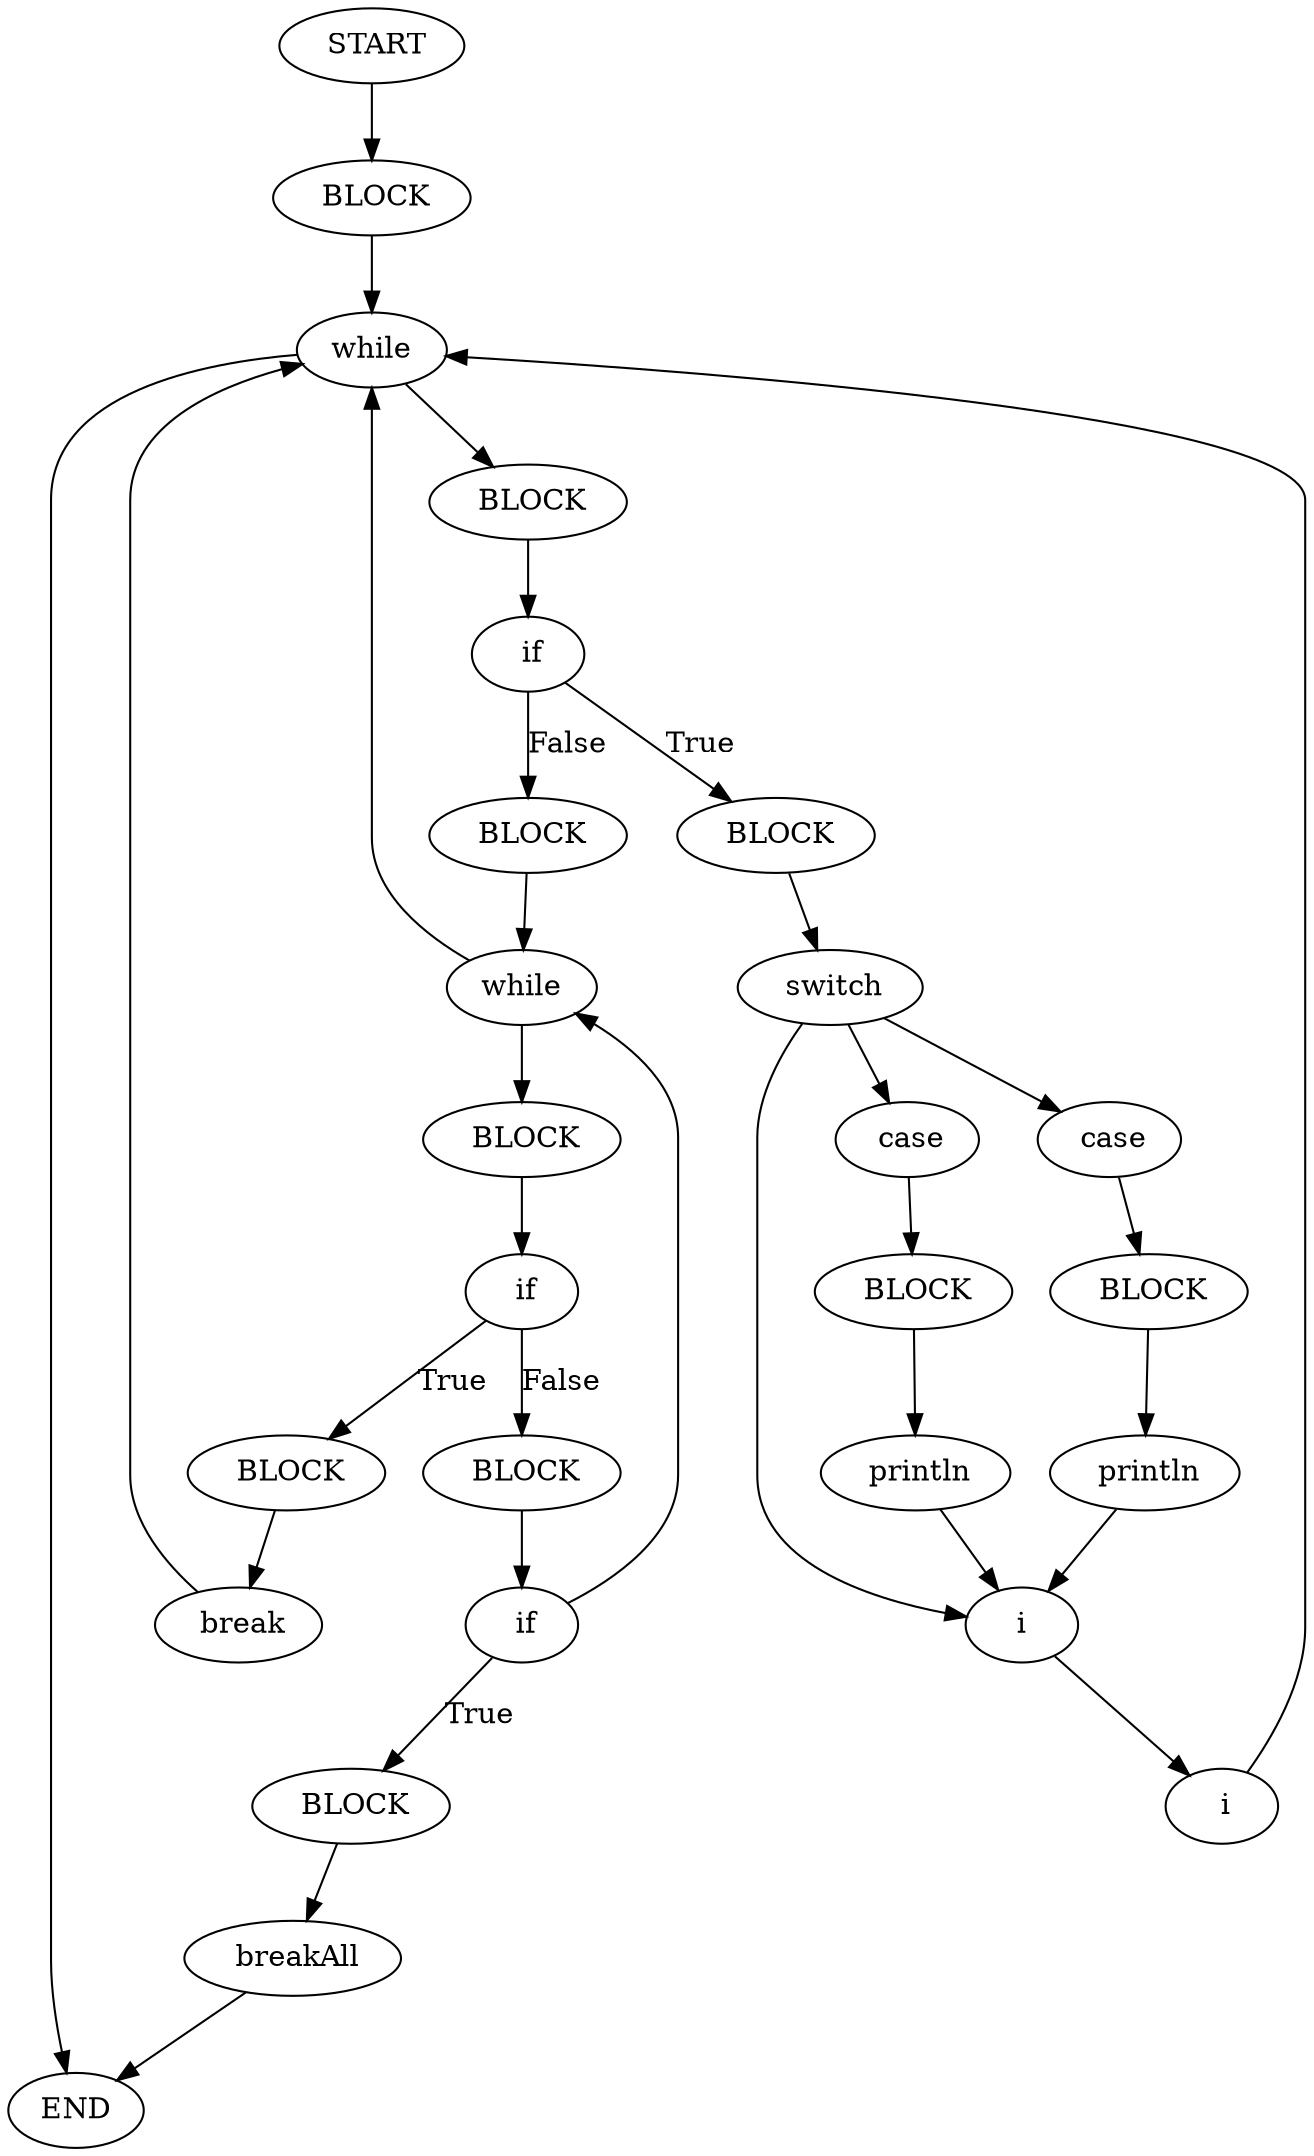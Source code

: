 digraph testGraph {
2[label=" START"]
5[label="BLOCK"]
2 -> 5[color=black]
5[label=" BLOCK"]
6[label="while"]
5 -> 6[color=black]
6[label=" while"]
3[label="END"]
6 -> 3[color=black]
8[label="BLOCK"]
6 -> 8[color=black]
3[label=" END"]
8[label=" BLOCK"]
9[label="if"]
8 -> 9[color=black]
9[label=" if"]
10[label="BLOCK"]
9 -> 10[label="True",color=black]
11[label="BLOCK"]
9 -> 11[label="False",color=black]
10[label=" BLOCK"]
17[label="switch"]
10 -> 17[color=black]
11[label=" BLOCK"]
38[label="while"]
11 -> 38[color=black]
17[label=" switch"]
19[label="case"]
17 -> 19[color=black]
26[label="case"]
17 -> 26[color=black]
34[label="i"]
17 -> 34[color=black]
38[label=" while"]
6[label="while"]
38 -> 6[color=black]
42[label="BLOCK"]
38 -> 42[color=black]
19[label=" case"]
21[label="BLOCK"]
19 -> 21[color=black]
26[label=" case"]
28[label="BLOCK"]
26 -> 28[color=black]
34[label=" i"]
36[label="i"]
34 -> 36[color=black]
42[label=" BLOCK"]
43[label="if"]
42 -> 43[color=black]
21[label=" BLOCK"]
24[label="println"]
21 -> 24[color=black]
28[label=" BLOCK"]
31[label="println"]
28 -> 31[color=black]
36[label=" i"]
6[label="while"]
36 -> 6[color=black]
43[label=" if"]
44[label="BLOCK"]
43 -> 44[label="True",color=black]
45[label="BLOCK"]
43 -> 45[label="False",color=black]
24[label=" println"]
34[label="i"]
24 -> 34[color=black]
31[label=" println"]
34[label="i"]
31 -> 34[color=black]
44[label=" BLOCK"]
46[label="break"]
44 -> 46[color=black]
45[label=" BLOCK"]
47[label="if"]
45 -> 47[color=black]
46[label=" break"]
6[label="while"]
46 -> 6[color=black]
47[label=" if"]
49[label="BLOCK"]
47 -> 49[label="True",color=black]
38[label="while"]
47 -> 38[color=black]
49[label=" BLOCK"]
50[label="breakAll"]
49 -> 50[color=black]
50[label=" breakAll"]
3[label="END"]
50 -> 3[color=black]
}
